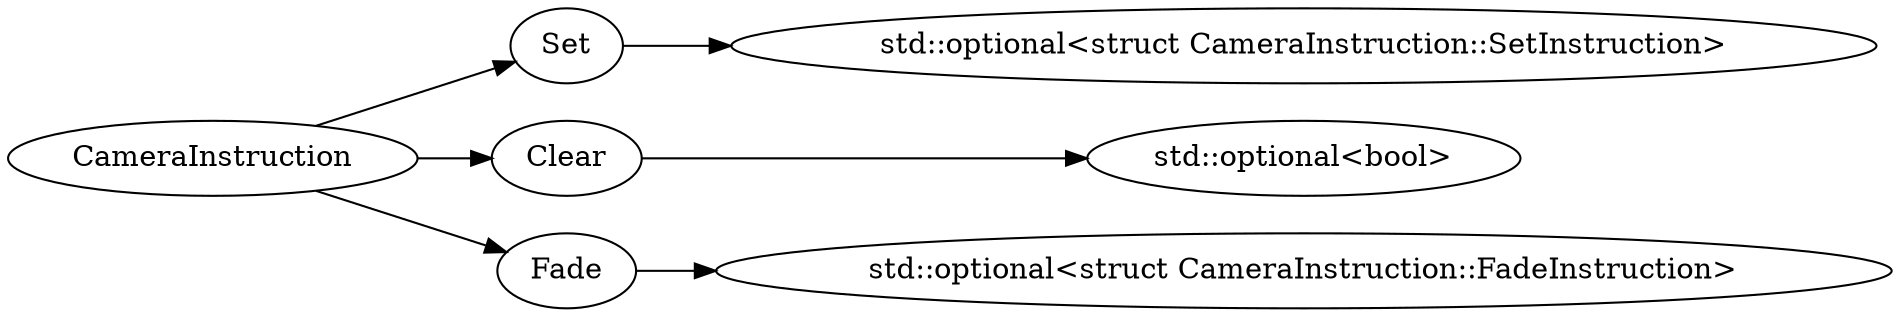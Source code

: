 digraph "CameraInstruction" {
rankdir = LR
2
2 -> 3
3 -> 7
2 -> 8
8 -> 9
2 -> 10
10 -> 14

2 [label="CameraInstruction",comment="name: \"CameraInstruction\", typeName: \"\", id: 2, branchId: 0, recurseId: -1, attributes: 0, notes: \"\""];
3 [label="Set",comment="name: \"Set\", typeName: \"std::optional<struct CameraInstruction::SetInstruction>\", id: 3, branchId: 0, recurseId: -1, attributes: 256, notes: \"\""];
7 [label="std::optional<struct CameraInstruction::SetInstruction>",comment="name: \"std::optional<struct CameraInstruction::SetInstruction>\", typeName: \"\", id: 7, branchId: 0, recurseId: -1, attributes: 512, notes: \"\""];
8 [label="Clear",comment="name: \"Clear\", typeName: \"std::optional<bool>\", id: 8, branchId: 0, recurseId: -1, attributes: 256, notes: \"\""];
9 [label="std::optional<bool>",comment="name: \"std::optional<bool>\", typeName: \"\", id: 9, branchId: 0, recurseId: -1, attributes: 512, notes: \"\""];
10 [label="Fade",comment="name: \"Fade\", typeName: \"std::optional<struct CameraInstruction::FadeInstruction>\", id: 10, branchId: 0, recurseId: -1, attributes: 256, notes: \"\""];
14 [label="std::optional<struct CameraInstruction::FadeInstruction>",comment="name: \"std::optional<struct CameraInstruction::FadeInstruction>\", typeName: \"\", id: 14, branchId: 0, recurseId: -1, attributes: 512, notes: \"\""];
{ rank = max;7;9;14}

}
